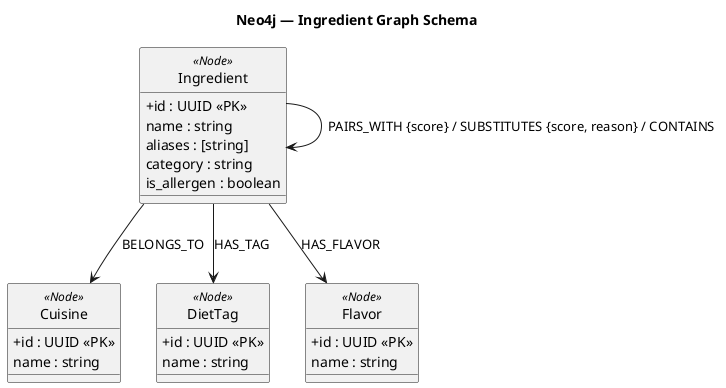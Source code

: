 @startuml Neo4j
title Neo4j — Ingredient Graph Schema
hide circle
skinparam classAttributeIconSize 0

class Ingredient <<Node>> {
  + id : UUID <<PK>>
  name : string
  aliases : [string]
  category : string
  is_allergen : boolean
}

class Cuisine <<Node>> {
  + id : UUID <<PK>>
  name : string
}

class DietTag <<Node>> {
  + id : UUID <<PK>>
  name : string
}

class Flavor <<Node>> {
  + id : UUID <<PK>>
  name : string
}



Ingredient " " -right-> " " Ingredient : PAIRS_WITH {score} / SUBSTITUTES {score, reason} / CONTAINS
 
Ingredient --> DietTag : HAS_TAG
Ingredient --> Flavor : HAS_FLAVOR
Ingredient --> Cuisine : BELONGS_TO

@enduml
